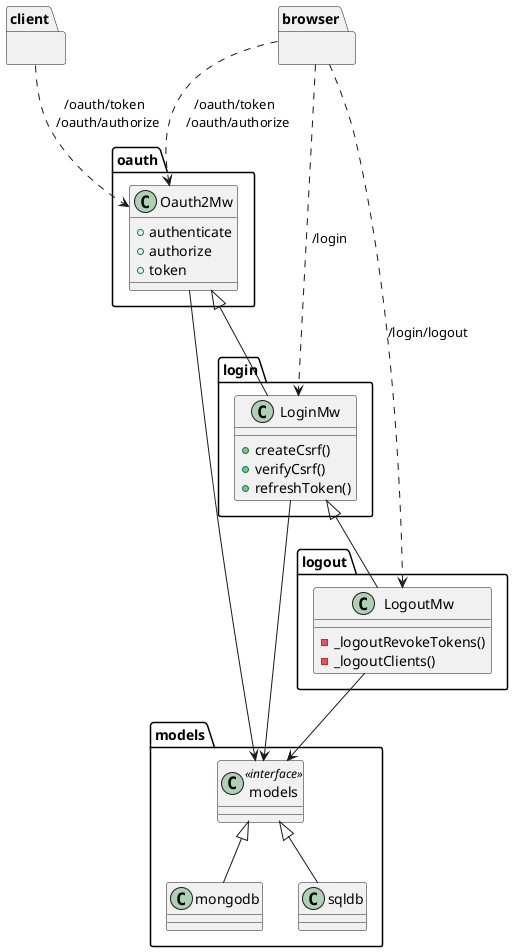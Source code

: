 @startuml

package browser {
}

package client {
}

package models as package_models {
  class models <<interface>> {
  }

  class mongodb {
  }

  class sqldb {
  }

  models <|-- mongodb
  models <|-- sqldb
}

package login {
  class LoginMw {
    + createCsrf()
    + verifyCsrf()
    + refreshToken()
  }
}

LoginMw --> models

package logout {
  class LogoutMw {
    - _logoutRevokeTokens()
    - _logoutClients()
  }
}

LoginMw <|-- LogoutMw
LogoutMw --> models

package oauth {
  class Oauth2Mw {
    + authenticate
    + authorize
    + token
  }
}

Oauth2Mw <|-- LoginMw
Oauth2Mw --> models

' package resource {
'   class Resource {
'     scope
'   }
' }

' Resource --> models

' package client {
' }

browser ..> Oauth2Mw : /oauth/token \n /oauth/authorize
client ..> Oauth2Mw : /oauth/token \n /oauth/authorize

browser ..> LoginMw : /login
browser ..> LogoutMw : /login/logout

@enduml
